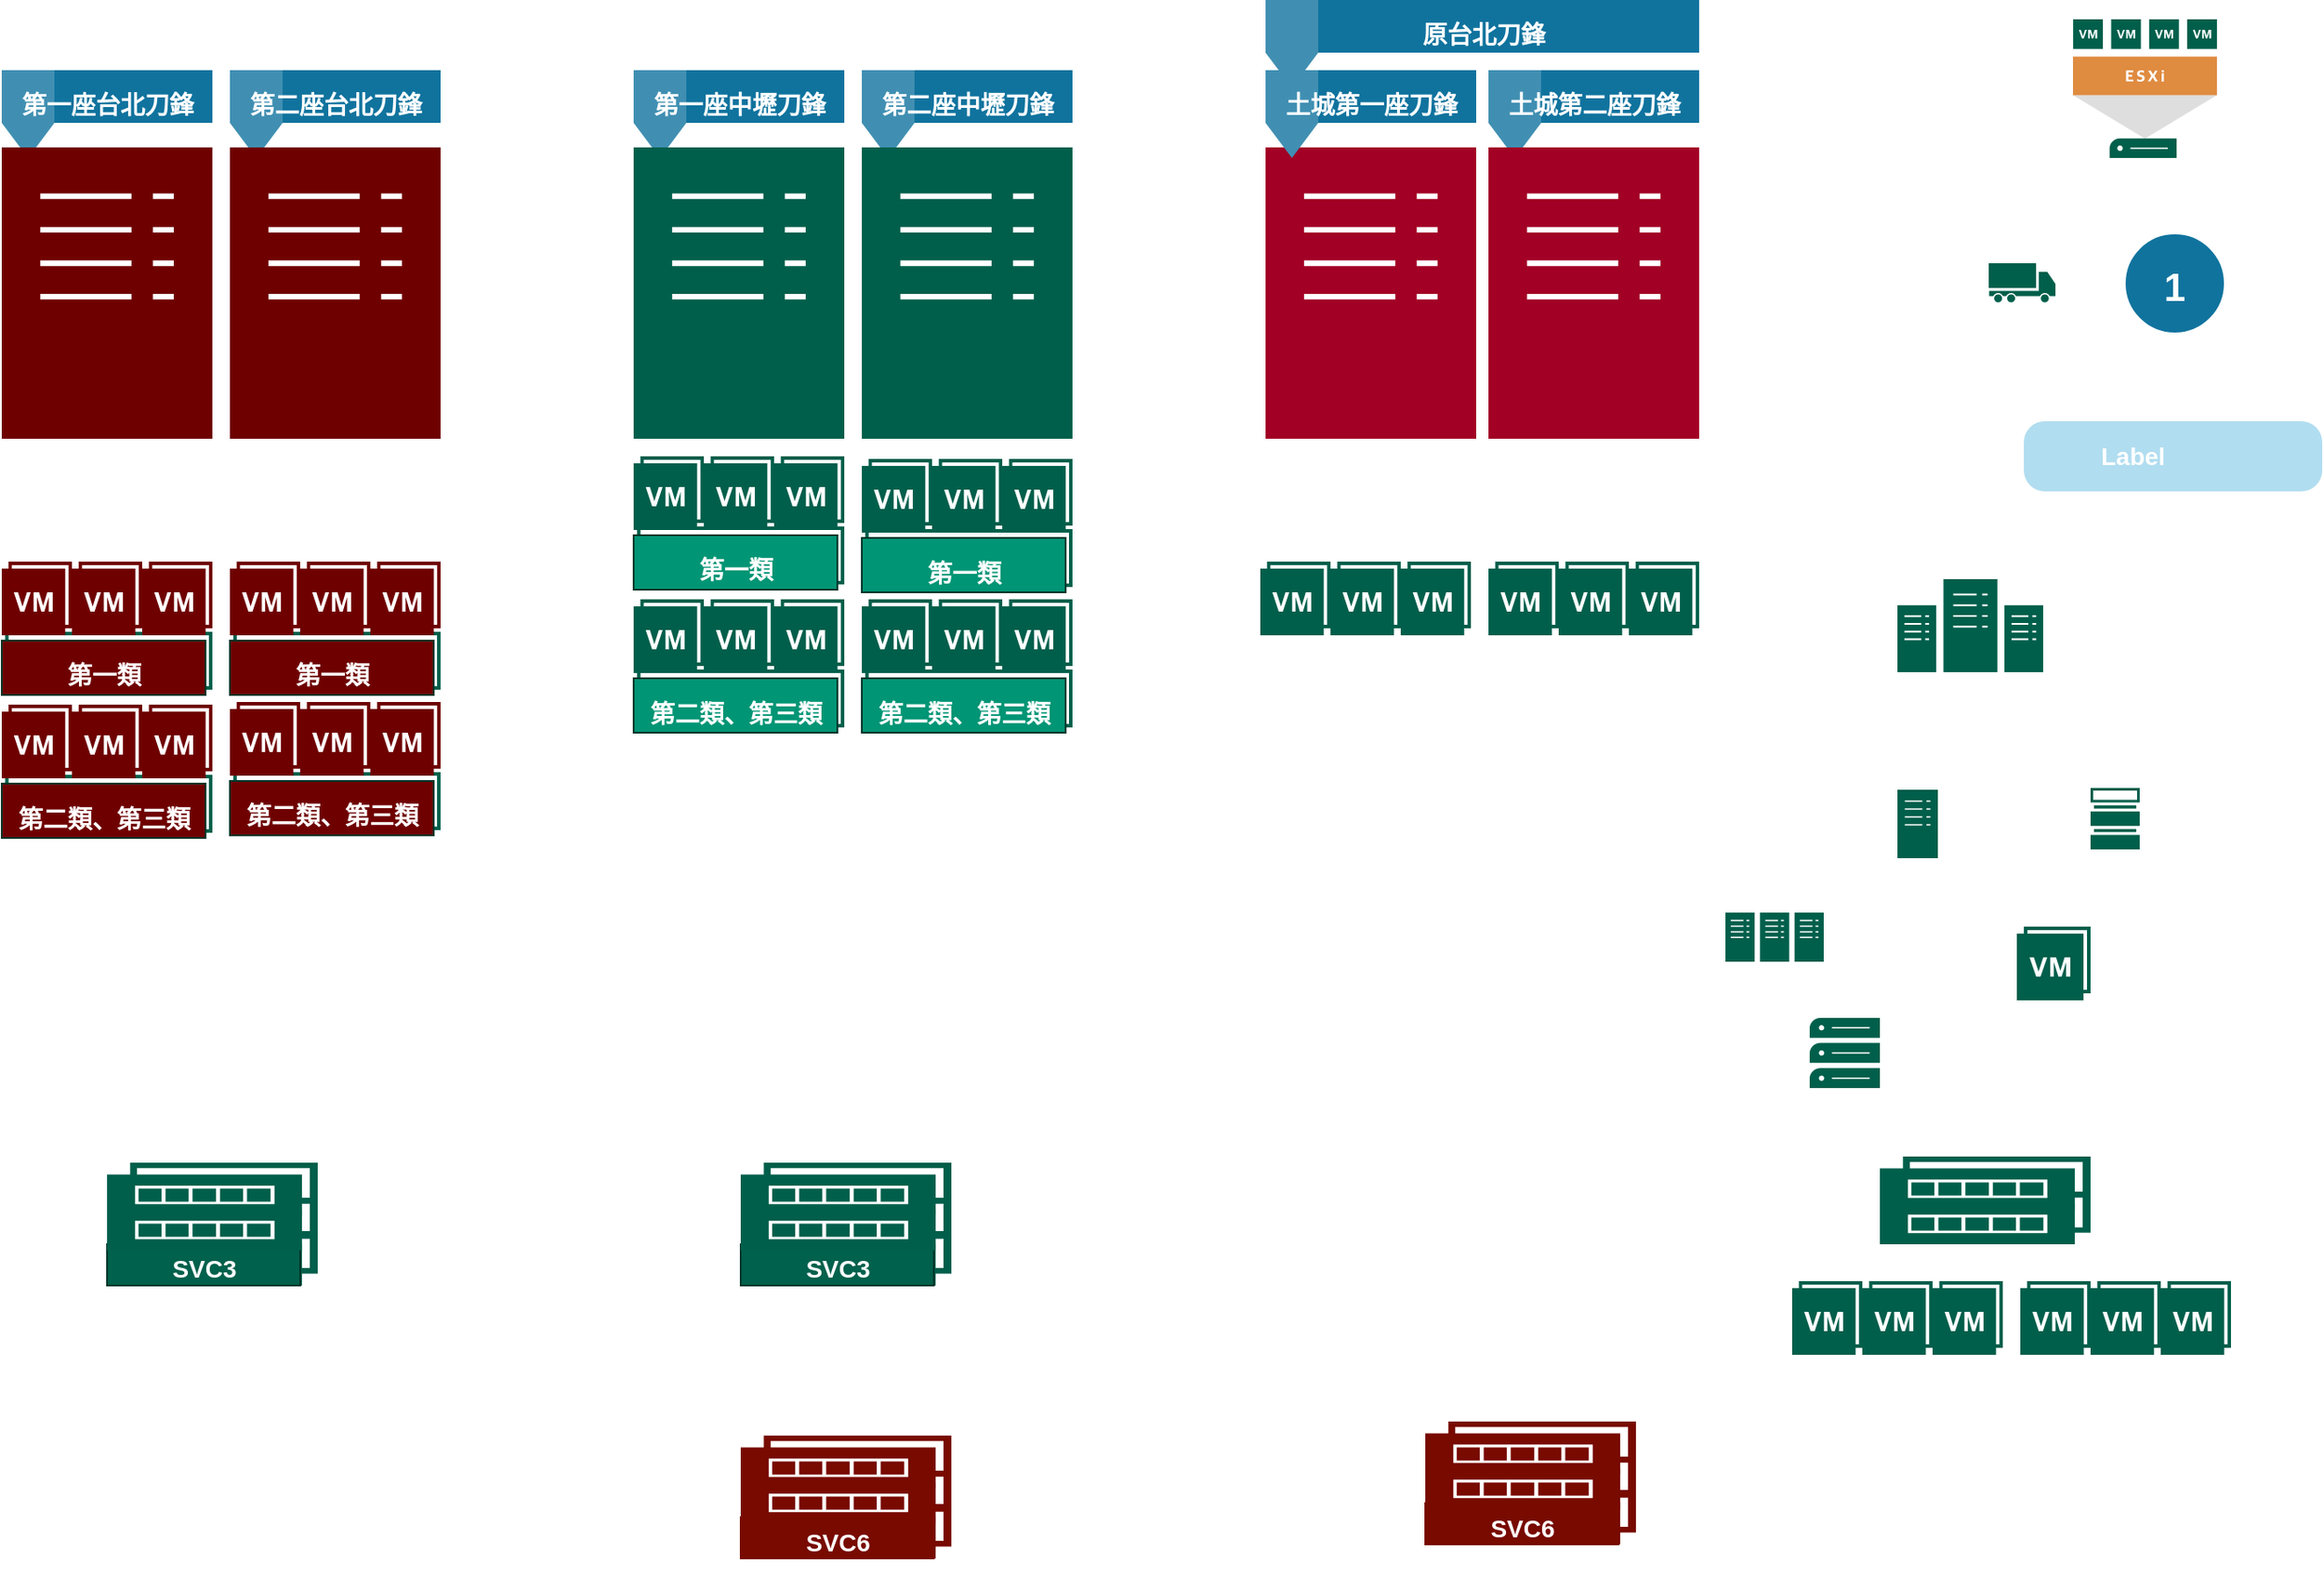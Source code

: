 <mxfile version="20.8.3" type="github">
  <diagram name="Page-1" id="197159a0-c6a4-9194-75a8-e4174976684c">
    <mxGraphModel dx="1434" dy="796" grid="1" gridSize="10" guides="1" tooltips="1" connect="1" arrows="1" fold="1" page="1" pageScale="1.5" pageWidth="1169" pageHeight="826" background="none" math="0" shadow="0">
      <root>
        <mxCell id="0" style=";html=1;" />
        <mxCell id="1" style=";html=1;" parent="0" />
        <mxCell id="K1tRB7-W2vUKsGSA8-Zj-12" value="" style="sketch=0;pointerEvents=1;shadow=0;dashed=0;html=1;strokeColor=none;fillColor=#005F4B;labelPosition=center;verticalLabelPosition=bottom;verticalAlign=top;align=center;outlineConnect=0;shape=mxgraph.veeam2.datacenter;" parent="1" vertex="1">
          <mxGeometry x="1240" y="350" width="83" height="53" as="geometry" />
        </mxCell>
        <mxCell id="K1tRB7-W2vUKsGSA8-Zj-13" value="" style="sketch=0;pointerEvents=1;shadow=0;dashed=0;html=1;strokeColor=none;fillColor=#005F4B;labelPosition=center;verticalLabelPosition=bottom;verticalAlign=top;align=center;outlineConnect=0;shape=mxgraph.veeam2.datastore_66_full;" parent="1" vertex="1">
          <mxGeometry x="1350" y="469" width="28.0" height="35" as="geometry" />
        </mxCell>
        <mxCell id="K1tRB7-W2vUKsGSA8-Zj-15" value="第一座台北刀鋒" style="html=1;shape=mxgraph.infographic.flag;dx=30;dy=20;fillColor=#10739E;strokeColor=none;align=center;verticalAlign=top;fontColor=#ffffff;fontSize=14;fontStyle=1;shadow=0;spacingTop=5;" parent="1" vertex="1">
          <mxGeometry x="160" y="60" width="120" height="50" as="geometry" />
        </mxCell>
        <mxCell id="K1tRB7-W2vUKsGSA8-Zj-16" value="Label" style="shape=rect;rounded=1;whiteSpace=wrap;html=1;shadow=0;strokeColor=none;fillColor=#B1DDF0;arcSize=30;fontSize=14;spacingLeft=42;fontStyle=1;fontColor=#FFFFFF;align=left;" parent="1" vertex="1">
          <mxGeometry x="1312" y="260" width="170" height="40" as="geometry" />
        </mxCell>
        <mxCell id="K1tRB7-W2vUKsGSA8-Zj-17" value="1" style="shape=ellipse;perimeter=ellipsePerimeter;fontSize=22;fontStyle=1;shadow=0;strokeColor=#ffffff;fillColor=#10739E;strokeWidth=4;fontColor=#ffffff;align=center;" parent="1" vertex="1">
          <mxGeometry x="1368" y="151.5" width="60" height="60" as="geometry" />
        </mxCell>
        <mxCell id="K1tRB7-W2vUKsGSA8-Zj-18" value="" style="sketch=0;pointerEvents=1;shadow=0;dashed=0;html=1;strokeColor=none;fillColor=#005F4B;labelPosition=center;verticalLabelPosition=bottom;verticalAlign=top;align=center;outlineConnect=0;shape=mxgraph.veeam2.transport;" parent="1" vertex="1">
          <mxGeometry x="1292" y="170" width="38" height="23" as="geometry" />
        </mxCell>
        <mxCell id="yUQ04PIXcJd15L_iZT2i-1" value="" style="sketch=0;pointerEvents=1;shadow=0;dashed=0;html=1;strokeColor=#6F0000;fillColor=#6F0000;labelPosition=center;verticalLabelPosition=bottom;verticalAlign=top;align=center;outlineConnect=0;shape=mxgraph.veeam2.server;fontColor=#ffffff;" parent="1" vertex="1">
          <mxGeometry x="160" y="104" width="120" height="166" as="geometry" />
        </mxCell>
        <mxCell id="yUQ04PIXcJd15L_iZT2i-2" value="" style="sketch=0;pointerEvents=1;shadow=0;dashed=0;html=1;strokeColor=none;fillColor=#005F4B;labelPosition=center;verticalLabelPosition=bottom;verticalAlign=top;align=center;outlineConnect=0;shape=mxgraph.veeam2.esxi_host;" parent="1" vertex="1">
          <mxGeometry x="1340" y="31" width="82" height="79" as="geometry" />
        </mxCell>
        <mxCell id="yUQ04PIXcJd15L_iZT2i-6" value="第一座中壢刀鋒" style="html=1;shape=mxgraph.infographic.flag;dx=30;dy=20;fillColor=#10739E;strokeColor=none;align=center;verticalAlign=top;fontColor=#ffffff;fontSize=14;fontStyle=1;shadow=0;spacingTop=5;" parent="1" vertex="1">
          <mxGeometry x="520" y="60" width="120" height="50" as="geometry" />
        </mxCell>
        <mxCell id="yUQ04PIXcJd15L_iZT2i-7" value="" style="sketch=0;pointerEvents=1;shadow=0;dashed=0;html=1;strokeColor=none;fillColor=#005F4B;labelPosition=center;verticalLabelPosition=bottom;verticalAlign=top;align=center;outlineConnect=0;shape=mxgraph.veeam2.server;" parent="1" vertex="1">
          <mxGeometry x="520" y="104" width="120" height="166" as="geometry" />
        </mxCell>
        <mxCell id="yUQ04PIXcJd15L_iZT2i-8" value="第二座台北刀鋒" style="html=1;shape=mxgraph.infographic.flag;dx=30;dy=20;fillColor=#10739E;strokeColor=none;align=center;verticalAlign=top;fontColor=#ffffff;fontSize=14;fontStyle=1;shadow=0;spacingTop=5;" parent="1" vertex="1">
          <mxGeometry x="290" y="60" width="120" height="50" as="geometry" />
        </mxCell>
        <mxCell id="yUQ04PIXcJd15L_iZT2i-9" value="" style="sketch=0;pointerEvents=1;shadow=0;dashed=0;html=1;strokeColor=#6D1F00;fillColor=#6F0000;labelPosition=center;verticalLabelPosition=bottom;verticalAlign=top;align=center;outlineConnect=0;shape=mxgraph.veeam2.server;fontColor=#ffffff;" parent="1" vertex="1">
          <mxGeometry x="290" y="104" width="120" height="166" as="geometry" />
        </mxCell>
        <mxCell id="yUQ04PIXcJd15L_iZT2i-10" value="第二座中壢刀鋒" style="html=1;shape=mxgraph.infographic.flag;dx=30;dy=20;fillColor=#10739E;strokeColor=none;align=center;verticalAlign=top;fontColor=#ffffff;fontSize=14;fontStyle=1;shadow=0;spacingTop=5;" parent="1" vertex="1">
          <mxGeometry x="650" y="60" width="120" height="50" as="geometry" />
        </mxCell>
        <mxCell id="yUQ04PIXcJd15L_iZT2i-11" value="" style="sketch=0;pointerEvents=1;shadow=0;dashed=0;html=1;strokeColor=none;fillColor=#005F4B;labelPosition=center;verticalLabelPosition=bottom;verticalAlign=top;align=center;outlineConnect=0;shape=mxgraph.veeam2.server;" parent="1" vertex="1">
          <mxGeometry x="650" y="104" width="120" height="166" as="geometry" />
        </mxCell>
        <mxCell id="yUQ04PIXcJd15L_iZT2i-13" value="" style="sketch=0;pointerEvents=1;shadow=0;dashed=0;html=1;strokeColor=#6F0000;fillColor=#a20025;labelPosition=center;verticalLabelPosition=bottom;verticalAlign=top;align=center;outlineConnect=0;shape=mxgraph.veeam2.server;fontColor=#ffffff;" parent="1" vertex="1">
          <mxGeometry x="880" y="104" width="120" height="166" as="geometry" />
        </mxCell>
        <mxCell id="yUQ04PIXcJd15L_iZT2i-14" value="土城第二座刀鋒" style="html=1;shape=mxgraph.infographic.flag;dx=30;dy=20;fillColor=#10739E;strokeColor=none;align=center;verticalAlign=top;fontColor=#ffffff;fontSize=14;fontStyle=1;shadow=0;spacingTop=5;" parent="1" vertex="1">
          <mxGeometry x="1007" y="60" width="120" height="50" as="geometry" />
        </mxCell>
        <mxCell id="yUQ04PIXcJd15L_iZT2i-15" value="" style="sketch=0;pointerEvents=1;shadow=0;dashed=0;html=1;strokeColor=#6D1F00;fillColor=#A20025;labelPosition=center;verticalLabelPosition=bottom;verticalAlign=top;align=center;outlineConnect=0;shape=mxgraph.veeam2.server;fontColor=#ffffff;" parent="1" vertex="1">
          <mxGeometry x="1007" y="104" width="120" height="166" as="geometry" />
        </mxCell>
        <mxCell id="yUQ04PIXcJd15L_iZT2i-23" value="" style="group" parent="1" vertex="1" connectable="0">
          <mxGeometry x="1180" y="750" width="120" height="42" as="geometry" />
        </mxCell>
        <mxCell id="yUQ04PIXcJd15L_iZT2i-24" value="" style="sketch=0;pointerEvents=1;shadow=0;dashed=0;html=1;strokeColor=none;fillColor=#005F4B;labelPosition=center;verticalLabelPosition=bottom;verticalAlign=top;align=center;outlineConnect=0;shape=mxgraph.veeam2.vm_with_a_snapshot;" parent="yUQ04PIXcJd15L_iZT2i-23" vertex="1">
          <mxGeometry x="80" width="40" height="42" as="geometry" />
        </mxCell>
        <mxCell id="yUQ04PIXcJd15L_iZT2i-25" value="" style="sketch=0;pointerEvents=1;shadow=0;dashed=0;html=1;strokeColor=none;fillColor=#005F4B;labelPosition=center;verticalLabelPosition=bottom;verticalAlign=top;align=center;outlineConnect=0;shape=mxgraph.veeam2.vm_with_a_snapshot;" parent="yUQ04PIXcJd15L_iZT2i-23" vertex="1">
          <mxGeometry x="40" width="40" height="42" as="geometry" />
        </mxCell>
        <mxCell id="yUQ04PIXcJd15L_iZT2i-26" value="" style="sketch=0;pointerEvents=1;shadow=0;dashed=0;html=1;strokeColor=none;fillColor=#005F4B;labelPosition=center;verticalLabelPosition=bottom;verticalAlign=top;align=center;outlineConnect=0;shape=mxgraph.veeam2.vm_with_a_snapshot;" parent="yUQ04PIXcJd15L_iZT2i-23" vertex="1">
          <mxGeometry width="40" height="42" as="geometry" />
        </mxCell>
        <mxCell id="yUQ04PIXcJd15L_iZT2i-27" value="" style="group" parent="1" vertex="1" connectable="0">
          <mxGeometry x="1310" y="750" width="120" height="42" as="geometry" />
        </mxCell>
        <mxCell id="yUQ04PIXcJd15L_iZT2i-28" value="" style="sketch=0;pointerEvents=1;shadow=0;dashed=0;html=1;strokeColor=none;fillColor=#005F4B;labelPosition=center;verticalLabelPosition=bottom;verticalAlign=top;align=center;outlineConnect=0;shape=mxgraph.veeam2.vm_with_a_snapshot;" parent="yUQ04PIXcJd15L_iZT2i-27" vertex="1">
          <mxGeometry x="80" width="40" height="42" as="geometry" />
        </mxCell>
        <mxCell id="yUQ04PIXcJd15L_iZT2i-29" value="" style="sketch=0;pointerEvents=1;shadow=0;dashed=0;html=1;strokeColor=none;fillColor=#005F4B;labelPosition=center;verticalLabelPosition=bottom;verticalAlign=top;align=center;outlineConnect=0;shape=mxgraph.veeam2.vm_with_a_snapshot;" parent="yUQ04PIXcJd15L_iZT2i-27" vertex="1">
          <mxGeometry x="40" width="40" height="42" as="geometry" />
        </mxCell>
        <mxCell id="yUQ04PIXcJd15L_iZT2i-30" value="" style="sketch=0;pointerEvents=1;shadow=0;dashed=0;html=1;strokeColor=none;fillColor=#005F4B;labelPosition=center;verticalLabelPosition=bottom;verticalAlign=top;align=center;outlineConnect=0;shape=mxgraph.veeam2.vm_with_a_snapshot;" parent="yUQ04PIXcJd15L_iZT2i-27" vertex="1">
          <mxGeometry width="40" height="42" as="geometry" />
        </mxCell>
        <mxCell id="yUQ04PIXcJd15L_iZT2i-31" value="" style="group" parent="1" vertex="1" connectable="0">
          <mxGeometry x="877" y="340" width="120" height="42" as="geometry" />
        </mxCell>
        <mxCell id="yUQ04PIXcJd15L_iZT2i-32" value="" style="sketch=0;pointerEvents=1;shadow=0;dashed=0;html=1;strokeColor=none;fillColor=#005F4B;labelPosition=center;verticalLabelPosition=bottom;verticalAlign=top;align=center;outlineConnect=0;shape=mxgraph.veeam2.vm_with_a_snapshot;" parent="yUQ04PIXcJd15L_iZT2i-31" vertex="1">
          <mxGeometry x="80" width="40" height="42" as="geometry" />
        </mxCell>
        <mxCell id="yUQ04PIXcJd15L_iZT2i-33" value="" style="sketch=0;pointerEvents=1;shadow=0;dashed=0;html=1;strokeColor=none;fillColor=#005F4B;labelPosition=center;verticalLabelPosition=bottom;verticalAlign=top;align=center;outlineConnect=0;shape=mxgraph.veeam2.vm_with_a_snapshot;" parent="yUQ04PIXcJd15L_iZT2i-31" vertex="1">
          <mxGeometry x="40" width="40" height="42" as="geometry" />
        </mxCell>
        <mxCell id="yUQ04PIXcJd15L_iZT2i-34" value="" style="sketch=0;pointerEvents=1;shadow=0;dashed=0;html=1;strokeColor=none;fillColor=#005F4B;labelPosition=center;verticalLabelPosition=bottom;verticalAlign=top;align=center;outlineConnect=0;shape=mxgraph.veeam2.vm_with_a_snapshot;" parent="yUQ04PIXcJd15L_iZT2i-31" vertex="1">
          <mxGeometry width="40" height="42" as="geometry" />
        </mxCell>
        <mxCell id="yUQ04PIXcJd15L_iZT2i-35" value="" style="group" parent="1" vertex="1" connectable="0">
          <mxGeometry x="1007" y="340" width="120" height="42" as="geometry" />
        </mxCell>
        <mxCell id="yUQ04PIXcJd15L_iZT2i-36" value="" style="sketch=0;pointerEvents=1;shadow=0;dashed=0;html=1;strokeColor=none;fillColor=#005F4B;labelPosition=center;verticalLabelPosition=bottom;verticalAlign=top;align=center;outlineConnect=0;shape=mxgraph.veeam2.vm_with_a_snapshot;" parent="yUQ04PIXcJd15L_iZT2i-35" vertex="1">
          <mxGeometry x="80" width="40" height="42" as="geometry" />
        </mxCell>
        <mxCell id="yUQ04PIXcJd15L_iZT2i-37" value="" style="sketch=0;pointerEvents=1;shadow=0;dashed=0;html=1;strokeColor=none;fillColor=#005F4B;labelPosition=center;verticalLabelPosition=bottom;verticalAlign=top;align=center;outlineConnect=0;shape=mxgraph.veeam2.vm_with_a_snapshot;" parent="yUQ04PIXcJd15L_iZT2i-35" vertex="1">
          <mxGeometry x="40" width="40" height="42" as="geometry" />
        </mxCell>
        <mxCell id="yUQ04PIXcJd15L_iZT2i-38" value="" style="sketch=0;pointerEvents=1;shadow=0;dashed=0;html=1;strokeColor=none;fillColor=#005F4B;labelPosition=center;verticalLabelPosition=bottom;verticalAlign=top;align=center;outlineConnect=0;shape=mxgraph.veeam2.vm_with_a_snapshot;" parent="yUQ04PIXcJd15L_iZT2i-35" vertex="1">
          <mxGeometry width="40" height="42" as="geometry" />
        </mxCell>
        <mxCell id="yUQ04PIXcJd15L_iZT2i-40" value="" style="sketch=0;pointerEvents=1;shadow=0;dashed=0;html=1;strokeColor=none;fillColor=#005F4B;labelPosition=center;verticalLabelPosition=bottom;verticalAlign=top;align=center;outlineConnect=0;shape=mxgraph.veeam2.server_stack;" parent="1" vertex="1">
          <mxGeometry x="1190" y="600" width="40" height="40" as="geometry" />
        </mxCell>
        <mxCell id="yUQ04PIXcJd15L_iZT2i-41" value="" style="sketch=0;pointerEvents=1;shadow=0;dashed=0;html=1;strokeColor=none;fillColor=#005F4B;labelPosition=center;verticalLabelPosition=bottom;verticalAlign=top;align=center;outlineConnect=0;shape=mxgraph.veeam2.server;" parent="1" vertex="1">
          <mxGeometry x="1240" y="470" width="23" height="39" as="geometry" />
        </mxCell>
        <mxCell id="yUQ04PIXcJd15L_iZT2i-42" value="" style="sketch=0;pointerEvents=1;shadow=0;dashed=0;html=1;strokeColor=none;fillColor=#005F4B;labelPosition=center;verticalLabelPosition=bottom;verticalAlign=top;align=center;outlineConnect=0;shape=mxgraph.veeam2.server_cluster;" parent="1" vertex="1">
          <mxGeometry x="1142" y="540" width="56.0" height="28.0" as="geometry" />
        </mxCell>
        <mxCell id="bWpF_yvZzBDOlQR7NDEe-1" value="土城第一座刀鋒" style="html=1;shape=mxgraph.infographic.flag;dx=30;dy=20;fillColor=#10739E;strokeColor=none;align=center;verticalAlign=top;fontColor=#ffffff;fontSize=14;fontStyle=1;shadow=0;spacingTop=5;" parent="1" vertex="1">
          <mxGeometry x="880" y="60" width="120" height="50" as="geometry" />
        </mxCell>
        <mxCell id="bWpF_yvZzBDOlQR7NDEe-2" value="原台北刀鋒" style="html=1;shape=mxgraph.infographic.flag;dx=30;dy=20;fillColor=#10739E;strokeColor=none;align=center;verticalAlign=top;fontColor=#ffffff;fontSize=14;fontStyle=1;shadow=0;spacingTop=5;" parent="1" vertex="1">
          <mxGeometry x="880" y="20" width="247" height="50" as="geometry" />
        </mxCell>
        <mxCell id="bWpF_yvZzBDOlQR7NDEe-8" value="" style="sketch=0;pointerEvents=1;shadow=0;dashed=0;html=1;strokeColor=none;fillColor=#005F4B;labelPosition=center;verticalLabelPosition=bottom;verticalAlign=top;align=center;outlineConnect=0;shape=mxgraph.veeam2.vm_with_a_snapshot;" parent="1" vertex="1">
          <mxGeometry x="1308" y="548" width="42" height="42" as="geometry" />
        </mxCell>
        <mxCell id="bWpF_yvZzBDOlQR7NDEe-17" value="" style="group" parent="1" vertex="1" connectable="0">
          <mxGeometry x="160" y="340" width="120" height="76" as="geometry" />
        </mxCell>
        <mxCell id="bWpF_yvZzBDOlQR7NDEe-15" value="" style="group" parent="bWpF_yvZzBDOlQR7NDEe-17" vertex="1" connectable="0">
          <mxGeometry y="41" width="119" height="35" as="geometry" />
        </mxCell>
        <mxCell id="bWpF_yvZzBDOlQR7NDEe-14" value="第一類" style="html=1;shape=mxgraph.infographic.barCallout;dx=105.55;dy=0;fillColor=#FFFFFF;strokeColor=#00614C;align=center;verticalAlign=top;fontColor=#ffffff;fontSize=14;fontStyle=1;shadow=0;spacingTop=5;strokeWidth=2;" parent="bWpF_yvZzBDOlQR7NDEe-15" vertex="1">
          <mxGeometry x="2.902" width="116.098" height="31" as="geometry" />
        </mxCell>
        <mxCell id="yUQ04PIXcJd15L_iZT2i-39" value="第一類" style="html=1;shape=mxgraph.infographic.barCallout;dx=105.55;dy=0;fillColor=#6F0000;strokeColor=#00362A;align=center;verticalAlign=top;fontColor=#ffffff;fontSize=14;fontStyle=1;shadow=0;spacingTop=5;" parent="bWpF_yvZzBDOlQR7NDEe-15" vertex="1">
          <mxGeometry y="4" width="116.098" height="31" as="geometry" />
        </mxCell>
        <mxCell id="bWpF_yvZzBDOlQR7NDEe-10" value="" style="group" parent="bWpF_yvZzBDOlQR7NDEe-17" vertex="1" connectable="0">
          <mxGeometry width="120" height="42" as="geometry" />
        </mxCell>
        <mxCell id="bWpF_yvZzBDOlQR7NDEe-11" value="" style="sketch=0;pointerEvents=1;shadow=0;dashed=0;html=1;strokeColor=none;fillColor=#6F0000;labelPosition=center;verticalLabelPosition=bottom;verticalAlign=top;align=center;outlineConnect=0;shape=mxgraph.veeam2.vm_with_a_snapshot;" parent="bWpF_yvZzBDOlQR7NDEe-10" vertex="1">
          <mxGeometry x="80" width="40" height="42" as="geometry" />
        </mxCell>
        <mxCell id="bWpF_yvZzBDOlQR7NDEe-12" value="" style="sketch=0;pointerEvents=1;shadow=0;dashed=0;html=1;strokeColor=none;fillColor=#6F0000;labelPosition=center;verticalLabelPosition=bottom;verticalAlign=top;align=center;outlineConnect=0;shape=mxgraph.veeam2.vm_with_a_snapshot;" parent="bWpF_yvZzBDOlQR7NDEe-10" vertex="1">
          <mxGeometry x="40" width="40" height="42" as="geometry" />
        </mxCell>
        <mxCell id="bWpF_yvZzBDOlQR7NDEe-13" value="" style="sketch=0;pointerEvents=1;shadow=0;dashed=0;html=1;strokeColor=none;fillColor=#6F0000;labelPosition=center;verticalLabelPosition=bottom;verticalAlign=top;align=center;outlineConnect=0;shape=mxgraph.veeam2.vm_with_a_snapshot;" parent="bWpF_yvZzBDOlQR7NDEe-10" vertex="1">
          <mxGeometry width="40" height="42" as="geometry" />
        </mxCell>
        <mxCell id="bWpF_yvZzBDOlQR7NDEe-18" value="" style="group" parent="1" vertex="1" connectable="0">
          <mxGeometry x="160" y="421.5" width="120" height="76" as="geometry" />
        </mxCell>
        <mxCell id="bWpF_yvZzBDOlQR7NDEe-19" value="" style="group" parent="bWpF_yvZzBDOlQR7NDEe-18" vertex="1" connectable="0">
          <mxGeometry y="41" width="119" height="35" as="geometry" />
        </mxCell>
        <mxCell id="bWpF_yvZzBDOlQR7NDEe-20" value="第一類" style="html=1;shape=mxgraph.infographic.barCallout;dx=105.55;dy=0;fillColor=#FFFFFF;strokeColor=#00614C;align=center;verticalAlign=top;fontColor=#ffffff;fontSize=14;fontStyle=1;shadow=0;spacingTop=5;strokeWidth=2;" parent="bWpF_yvZzBDOlQR7NDEe-19" vertex="1">
          <mxGeometry x="2.902" width="116.098" height="31" as="geometry" />
        </mxCell>
        <mxCell id="bWpF_yvZzBDOlQR7NDEe-21" value="第二類、第三類" style="html=1;shape=mxgraph.infographic.barCallout;dx=105.55;dy=0;fillColor=#6F0000;strokeColor=#00362A;align=center;verticalAlign=top;fontColor=#ffffff;fontSize=14;fontStyle=1;shadow=0;spacingTop=5;" parent="bWpF_yvZzBDOlQR7NDEe-19" vertex="1">
          <mxGeometry y="4" width="116.098" height="31" as="geometry" />
        </mxCell>
        <mxCell id="bWpF_yvZzBDOlQR7NDEe-22" value="" style="group" parent="bWpF_yvZzBDOlQR7NDEe-18" vertex="1" connectable="0">
          <mxGeometry width="120" height="42" as="geometry" />
        </mxCell>
        <mxCell id="bWpF_yvZzBDOlQR7NDEe-23" value="" style="sketch=0;pointerEvents=1;shadow=0;dashed=0;html=1;strokeColor=none;fillColor=#6F0000;labelPosition=center;verticalLabelPosition=bottom;verticalAlign=top;align=center;outlineConnect=0;shape=mxgraph.veeam2.vm_with_a_snapshot;" parent="bWpF_yvZzBDOlQR7NDEe-22" vertex="1">
          <mxGeometry x="80" width="40" height="42" as="geometry" />
        </mxCell>
        <mxCell id="bWpF_yvZzBDOlQR7NDEe-24" value="" style="sketch=0;pointerEvents=1;shadow=0;dashed=0;html=1;strokeColor=none;fillColor=#6F0000;labelPosition=center;verticalLabelPosition=bottom;verticalAlign=top;align=center;outlineConnect=0;shape=mxgraph.veeam2.vm_with_a_snapshot;" parent="bWpF_yvZzBDOlQR7NDEe-22" vertex="1">
          <mxGeometry x="40" width="40" height="42" as="geometry" />
        </mxCell>
        <mxCell id="bWpF_yvZzBDOlQR7NDEe-25" value="" style="sketch=0;pointerEvents=1;shadow=0;dashed=0;html=1;strokeColor=none;fillColor=#6F0000;labelPosition=center;verticalLabelPosition=bottom;verticalAlign=top;align=center;outlineConnect=0;shape=mxgraph.veeam2.vm_with_a_snapshot;" parent="bWpF_yvZzBDOlQR7NDEe-22" vertex="1">
          <mxGeometry width="40" height="42" as="geometry" />
        </mxCell>
        <mxCell id="bWpF_yvZzBDOlQR7NDEe-26" value="" style="group" parent="1" vertex="1" connectable="0">
          <mxGeometry x="290" y="340" width="120" height="76" as="geometry" />
        </mxCell>
        <mxCell id="bWpF_yvZzBDOlQR7NDEe-27" value="" style="group" parent="bWpF_yvZzBDOlQR7NDEe-26" vertex="1" connectable="0">
          <mxGeometry y="41" width="119" height="35" as="geometry" />
        </mxCell>
        <mxCell id="bWpF_yvZzBDOlQR7NDEe-28" value="第一類" style="html=1;shape=mxgraph.infographic.barCallout;dx=105.55;dy=0;fillColor=#FFFFFF;strokeColor=#00614C;align=center;verticalAlign=top;fontColor=#ffffff;fontSize=14;fontStyle=1;shadow=0;spacingTop=5;strokeWidth=2;" parent="bWpF_yvZzBDOlQR7NDEe-27" vertex="1">
          <mxGeometry x="2.902" width="116.098" height="31" as="geometry" />
        </mxCell>
        <mxCell id="bWpF_yvZzBDOlQR7NDEe-29" value="第一類" style="html=1;shape=mxgraph.infographic.barCallout;dx=105.55;dy=0;fillColor=#6F0000;strokeColor=#00362A;align=center;verticalAlign=top;fontColor=#ffffff;fontSize=14;fontStyle=1;shadow=0;spacingTop=5;" parent="bWpF_yvZzBDOlQR7NDEe-27" vertex="1">
          <mxGeometry y="4" width="116.098" height="31" as="geometry" />
        </mxCell>
        <mxCell id="bWpF_yvZzBDOlQR7NDEe-30" value="" style="group" parent="bWpF_yvZzBDOlQR7NDEe-26" vertex="1" connectable="0">
          <mxGeometry width="120" height="42" as="geometry" />
        </mxCell>
        <mxCell id="bWpF_yvZzBDOlQR7NDEe-31" value="" style="sketch=0;pointerEvents=1;shadow=0;dashed=0;html=1;strokeColor=none;fillColor=#6F0000;labelPosition=center;verticalLabelPosition=bottom;verticalAlign=top;align=center;outlineConnect=0;shape=mxgraph.veeam2.vm_with_a_snapshot;" parent="bWpF_yvZzBDOlQR7NDEe-30" vertex="1">
          <mxGeometry x="80" width="40" height="42" as="geometry" />
        </mxCell>
        <mxCell id="bWpF_yvZzBDOlQR7NDEe-32" value="" style="sketch=0;pointerEvents=1;shadow=0;dashed=0;html=1;strokeColor=none;fillColor=#6F0000;labelPosition=center;verticalLabelPosition=bottom;verticalAlign=top;align=center;outlineConnect=0;shape=mxgraph.veeam2.vm_with_a_snapshot;" parent="bWpF_yvZzBDOlQR7NDEe-30" vertex="1">
          <mxGeometry x="40" width="40" height="42" as="geometry" />
        </mxCell>
        <mxCell id="bWpF_yvZzBDOlQR7NDEe-33" value="" style="sketch=0;pointerEvents=1;shadow=0;dashed=0;html=1;strokeColor=none;fillColor=#6F0000;labelPosition=center;verticalLabelPosition=bottom;verticalAlign=top;align=center;outlineConnect=0;shape=mxgraph.veeam2.vm_with_a_snapshot;" parent="bWpF_yvZzBDOlQR7NDEe-30" vertex="1">
          <mxGeometry width="40" height="42" as="geometry" />
        </mxCell>
        <mxCell id="bWpF_yvZzBDOlQR7NDEe-42" value="" style="group" parent="1" vertex="1" connectable="0">
          <mxGeometry x="290" y="420" width="120" height="76" as="geometry" />
        </mxCell>
        <mxCell id="bWpF_yvZzBDOlQR7NDEe-43" value="" style="group" parent="bWpF_yvZzBDOlQR7NDEe-42" vertex="1" connectable="0">
          <mxGeometry y="41" width="119" height="35" as="geometry" />
        </mxCell>
        <mxCell id="bWpF_yvZzBDOlQR7NDEe-44" value="第一類" style="html=1;shape=mxgraph.infographic.barCallout;dx=105.55;dy=0;fillColor=#FFFFFF;strokeColor=#00614C;align=center;verticalAlign=top;fontColor=#ffffff;fontSize=14;fontStyle=1;shadow=0;spacingTop=5;strokeWidth=2;" parent="bWpF_yvZzBDOlQR7NDEe-43" vertex="1">
          <mxGeometry x="2.902" width="116.098" height="31" as="geometry" />
        </mxCell>
        <mxCell id="bWpF_yvZzBDOlQR7NDEe-45" value="第二類、第三類" style="html=1;shape=mxgraph.infographic.barCallout;dx=105.55;dy=0;fillColor=#6F0000;strokeColor=#00362A;align=center;verticalAlign=top;fontColor=#ffffff;fontSize=14;fontStyle=1;shadow=0;spacingTop=5;" parent="bWpF_yvZzBDOlQR7NDEe-43" vertex="1">
          <mxGeometry y="4" width="116.098" height="31" as="geometry" />
        </mxCell>
        <mxCell id="bWpF_yvZzBDOlQR7NDEe-46" value="" style="group" parent="bWpF_yvZzBDOlQR7NDEe-42" vertex="1" connectable="0">
          <mxGeometry width="120" height="42" as="geometry" />
        </mxCell>
        <mxCell id="bWpF_yvZzBDOlQR7NDEe-47" value="" style="sketch=0;pointerEvents=1;shadow=0;dashed=0;html=1;strokeColor=none;fillColor=#6F0000;labelPosition=center;verticalLabelPosition=bottom;verticalAlign=top;align=center;outlineConnect=0;shape=mxgraph.veeam2.vm_with_a_snapshot;" parent="bWpF_yvZzBDOlQR7NDEe-46" vertex="1">
          <mxGeometry x="80" width="40" height="42" as="geometry" />
        </mxCell>
        <mxCell id="bWpF_yvZzBDOlQR7NDEe-48" value="" style="sketch=0;pointerEvents=1;shadow=0;dashed=0;html=1;strokeColor=none;fillColor=#6F0000;labelPosition=center;verticalLabelPosition=bottom;verticalAlign=top;align=center;outlineConnect=0;shape=mxgraph.veeam2.vm_with_a_snapshot;" parent="bWpF_yvZzBDOlQR7NDEe-46" vertex="1">
          <mxGeometry x="40" width="40" height="42" as="geometry" />
        </mxCell>
        <mxCell id="bWpF_yvZzBDOlQR7NDEe-49" value="" style="sketch=0;pointerEvents=1;shadow=0;dashed=0;html=1;strokeColor=none;fillColor=#6F0000;labelPosition=center;verticalLabelPosition=bottom;verticalAlign=top;align=center;outlineConnect=0;shape=mxgraph.veeam2.vm_with_a_snapshot;" parent="bWpF_yvZzBDOlQR7NDEe-46" vertex="1">
          <mxGeometry width="40" height="42" as="geometry" />
        </mxCell>
        <mxCell id="bWpF_yvZzBDOlQR7NDEe-58" value="" style="group;fillColor=none;fillStyle=auto;strokeColor=none;" parent="1" vertex="1" connectable="0">
          <mxGeometry x="220" y="682.5" width="120" height="87" as="geometry" />
        </mxCell>
        <mxCell id="bWpF_yvZzBDOlQR7NDEe-90" value="" style="group" parent="bWpF_yvZzBDOlQR7NDEe-58" vertex="1" connectable="0">
          <mxGeometry width="120" height="70" as="geometry" />
        </mxCell>
        <mxCell id="bWpF_yvZzBDOlQR7NDEe-89" value="" style="group" parent="bWpF_yvZzBDOlQR7NDEe-90" vertex="1" connectable="0">
          <mxGeometry y="39" width="120" height="31" as="geometry" />
        </mxCell>
        <mxCell id="bWpF_yvZzBDOlQR7NDEe-87" value="" style="sketch=0;pointerEvents=1;shadow=0;dashed=0;html=1;strokeColor=none;fillColor=#005F4B;labelPosition=center;verticalLabelPosition=bottom;verticalAlign=top;align=center;outlineConnect=0;shape=mxgraph.veeam2.data_volume_with_snapshot;strokeWidth=2;" parent="bWpF_yvZzBDOlQR7NDEe-89" vertex="1">
          <mxGeometry width="120" height="31" as="geometry" />
        </mxCell>
        <mxCell id="bWpF_yvZzBDOlQR7NDEe-80" value="SVC3&lt;br&gt;" style="html=1;shape=mxgraph.infographic.barCallout;dx=105.55;dy=0;fillColor=#00614C;strokeColor=#00362A;align=center;verticalAlign=middle;fontColor=#ffffff;fontSize=14;fontStyle=1;shadow=0;spacingTop=5;" parent="bWpF_yvZzBDOlQR7NDEe-89" vertex="1">
          <mxGeometry y="7.561" width="110" height="23.439" as="geometry" />
        </mxCell>
        <mxCell id="bWpF_yvZzBDOlQR7NDEe-57" value="" style="sketch=0;pointerEvents=1;shadow=0;dashed=0;html=1;strokeColor=none;fillColor=#005F4B;labelPosition=center;verticalLabelPosition=bottom;verticalAlign=top;align=center;outlineConnect=0;shape=mxgraph.veeam2.data_volume_with_snapshot;strokeWidth=2;" parent="bWpF_yvZzBDOlQR7NDEe-90" vertex="1">
          <mxGeometry y="20" width="120" height="30" as="geometry" />
        </mxCell>
        <mxCell id="bWpF_yvZzBDOlQR7NDEe-54" value="&lt;span style=&quot;color: rgba(0, 0, 0, 0); font-family: monospace; font-size: 0px; text-align: start;&quot;&gt;%3CmxGraphModel%3E%3Croot%3E%3CmxCell%20id%3D%220%22%2F%3E%3CmxCell%20id%3D%221%22%20parent%3D%220%22%2F%3E%3CmxCell%20id%3D%222%22%20value%3D%22%22%20style%3D%22group%22%20vertex%3D%221%22%20connectable%3D%220%22%20parent%3D%221%22%3E%3CmxGeometry%20x%3D%22220%22%20y%3D%22560%22%20width%3D%22120%22%20height%3D%2250%22%20as%3D%22geometry%22%2F%3E%3C%2FmxCell%3E%3CmxCell%20id%3D%223%22%20value%3D%22%22%20style%3D%22sketch%3D0%3BpointerEvents%3D1%3Bshadow%3D0%3Bdashed%3D0%3Bhtml%3D1%3BstrokeColor%3Dnone%3BfillColor%3D%23005F4B%3BlabelPosition%3Dcenter%3BverticalLabelPosition%3Dbottom%3BverticalAlign%3Dtop%3Balign%3Dcenter%3BoutlineConnect%3D0%3Bshape%3Dmxgraph.veeam2.data_volume_with_snapshot%3BstrokeWidth%3D2%3B%22%20vertex%3D%221%22%20parent%3D%222%22%3E%3CmxGeometry%20y%3D%2220%22%20width%3D%22120%22%20height%3D%2230%22%20as%3D%22geometry%22%2F%3E%3C%2FmxCell%3E%3CmxCell%20id%3D%224%22%20value%3D%22%22%20style%3D%22sketch%3D0%3BpointerEvents%3D1%3Bshadow%3D0%3Bdashed%3D0%3Bhtml%3D1%3BstrokeColor%3Dnone%3BfillColor%3D%23005F4B%3BlabelPosition%3Dcenter%3BverticalLabelPosition%3Dbottom%3BverticalAlign%3Dtop%3Balign%3Dcenter%3BoutlineConnect%3D0%3Bshape%3Dmxgraph.veeam2.data_volume_with_snapshot%3BstrokeWidth%3D2%3B%22%20vertex%3D%221%22%20parent%3D%222%22%3E%3CmxGeometry%20width%3D%22120%22%20height%3D%2230%22%20as%3D%22geometry%22%2F%3E%3C%2FmxCell%3E%3C%2Froot%3E%3C%2FmxGraphModel%3E&lt;/span&gt;" style="sketch=0;pointerEvents=1;shadow=0;dashed=0;html=1;strokeColor=none;fillColor=#005F4B;labelPosition=center;verticalLabelPosition=bottom;verticalAlign=top;align=center;outlineConnect=0;shape=mxgraph.veeam2.data_volume_with_snapshot;strokeWidth=2;" parent="bWpF_yvZzBDOlQR7NDEe-90" vertex="1">
          <mxGeometry width="120" height="30" as="geometry" />
        </mxCell>
        <mxCell id="bWpF_yvZzBDOlQR7NDEe-65" value="" style="group" parent="1" vertex="1" connectable="0">
          <mxGeometry x="1230" y="679" width="120" height="50" as="geometry" />
        </mxCell>
        <mxCell id="bWpF_yvZzBDOlQR7NDEe-66" value="" style="sketch=0;pointerEvents=1;shadow=0;dashed=0;html=1;strokeColor=none;fillColor=#005F4B;labelPosition=center;verticalLabelPosition=bottom;verticalAlign=top;align=center;outlineConnect=0;shape=mxgraph.veeam2.data_volume_with_snapshot;strokeWidth=2;" parent="bWpF_yvZzBDOlQR7NDEe-65" vertex="1">
          <mxGeometry y="20" width="120" height="30" as="geometry" />
        </mxCell>
        <mxCell id="bWpF_yvZzBDOlQR7NDEe-67" value="" style="sketch=0;pointerEvents=1;shadow=0;dashed=0;html=1;strokeColor=none;fillColor=#005F4B;labelPosition=center;verticalLabelPosition=bottom;verticalAlign=top;align=center;outlineConnect=0;shape=mxgraph.veeam2.data_volume_with_snapshot;strokeWidth=2;" parent="bWpF_yvZzBDOlQR7NDEe-65" vertex="1">
          <mxGeometry width="120" height="30" as="geometry" />
        </mxCell>
        <mxCell id="bWpF_yvZzBDOlQR7NDEe-91" value="" style="group;fillColor=none;fillStyle=auto;strokeColor=none;" parent="1" vertex="1" connectable="0">
          <mxGeometry x="581" y="682.5" width="120" height="87" as="geometry" />
        </mxCell>
        <mxCell id="bWpF_yvZzBDOlQR7NDEe-92" value="" style="group" parent="bWpF_yvZzBDOlQR7NDEe-91" vertex="1" connectable="0">
          <mxGeometry width="120" height="70" as="geometry" />
        </mxCell>
        <mxCell id="bWpF_yvZzBDOlQR7NDEe-93" value="" style="group" parent="bWpF_yvZzBDOlQR7NDEe-92" vertex="1" connectable="0">
          <mxGeometry y="39" width="120" height="31" as="geometry" />
        </mxCell>
        <mxCell id="bWpF_yvZzBDOlQR7NDEe-94" value="" style="sketch=0;pointerEvents=1;shadow=0;dashed=0;html=1;strokeColor=none;fillColor=#005F4B;labelPosition=center;verticalLabelPosition=bottom;verticalAlign=top;align=center;outlineConnect=0;shape=mxgraph.veeam2.data_volume_with_snapshot;strokeWidth=2;" parent="bWpF_yvZzBDOlQR7NDEe-93" vertex="1">
          <mxGeometry width="120" height="31" as="geometry" />
        </mxCell>
        <mxCell id="bWpF_yvZzBDOlQR7NDEe-95" value="SVC3&lt;br&gt;" style="html=1;shape=mxgraph.infographic.barCallout;dx=105.55;dy=0;fillColor=#00614C;strokeColor=#00362A;align=center;verticalAlign=middle;fontColor=#ffffff;fontSize=14;fontStyle=1;shadow=0;spacingTop=5;" parent="bWpF_yvZzBDOlQR7NDEe-93" vertex="1">
          <mxGeometry y="7.561" width="110" height="23.439" as="geometry" />
        </mxCell>
        <mxCell id="bWpF_yvZzBDOlQR7NDEe-96" value="" style="sketch=0;pointerEvents=1;shadow=0;dashed=0;html=1;strokeColor=none;fillColor=#005F4B;labelPosition=center;verticalLabelPosition=bottom;verticalAlign=top;align=center;outlineConnect=0;shape=mxgraph.veeam2.data_volume_with_snapshot;strokeWidth=2;" parent="bWpF_yvZzBDOlQR7NDEe-92" vertex="1">
          <mxGeometry y="20" width="120" height="30" as="geometry" />
        </mxCell>
        <mxCell id="bWpF_yvZzBDOlQR7NDEe-97" value="&lt;span style=&quot;color: rgba(0, 0, 0, 0); font-family: monospace; font-size: 0px; text-align: start;&quot;&gt;%3CmxGraphModel%3E%3Croot%3E%3CmxCell%20id%3D%220%22%2F%3E%3CmxCell%20id%3D%221%22%20parent%3D%220%22%2F%3E%3CmxCell%20id%3D%222%22%20value%3D%22%22%20style%3D%22group%22%20vertex%3D%221%22%20connectable%3D%220%22%20parent%3D%221%22%3E%3CmxGeometry%20x%3D%22220%22%20y%3D%22560%22%20width%3D%22120%22%20height%3D%2250%22%20as%3D%22geometry%22%2F%3E%3C%2FmxCell%3E%3CmxCell%20id%3D%223%22%20value%3D%22%22%20style%3D%22sketch%3D0%3BpointerEvents%3D1%3Bshadow%3D0%3Bdashed%3D0%3Bhtml%3D1%3BstrokeColor%3Dnone%3BfillColor%3D%23005F4B%3BlabelPosition%3Dcenter%3BverticalLabelPosition%3Dbottom%3BverticalAlign%3Dtop%3Balign%3Dcenter%3BoutlineConnect%3D0%3Bshape%3Dmxgraph.veeam2.data_volume_with_snapshot%3BstrokeWidth%3D2%3B%22%20vertex%3D%221%22%20parent%3D%222%22%3E%3CmxGeometry%20y%3D%2220%22%20width%3D%22120%22%20height%3D%2230%22%20as%3D%22geometry%22%2F%3E%3C%2FmxCell%3E%3CmxCell%20id%3D%224%22%20value%3D%22%22%20style%3D%22sketch%3D0%3BpointerEvents%3D1%3Bshadow%3D0%3Bdashed%3D0%3Bhtml%3D1%3BstrokeColor%3Dnone%3BfillColor%3D%23005F4B%3BlabelPosition%3Dcenter%3BverticalLabelPosition%3Dbottom%3BverticalAlign%3Dtop%3Balign%3Dcenter%3BoutlineConnect%3D0%3Bshape%3Dmxgraph.veeam2.data_volume_with_snapshot%3BstrokeWidth%3D2%3B%22%20vertex%3D%221%22%20parent%3D%222%22%3E%3CmxGeometry%20width%3D%22120%22%20height%3D%2230%22%20as%3D%22geometry%22%2F%3E%3C%2FmxCell%3E%3C%2Froot%3E%3C%2FmxGraphModel%3E&lt;/span&gt;" style="sketch=0;pointerEvents=1;shadow=0;dashed=0;html=1;strokeColor=none;fillColor=#005F4B;labelPosition=center;verticalLabelPosition=bottom;verticalAlign=top;align=center;outlineConnect=0;shape=mxgraph.veeam2.data_volume_with_snapshot;strokeWidth=2;" parent="bWpF_yvZzBDOlQR7NDEe-92" vertex="1">
          <mxGeometry width="120" height="30" as="geometry" />
        </mxCell>
        <mxCell id="bWpF_yvZzBDOlQR7NDEe-98" value="v" style="group;fillColor=none;fillStyle=auto;strokeColor=none;" parent="1" vertex="1" connectable="0">
          <mxGeometry x="580" y="838" width="120" height="87" as="geometry" />
        </mxCell>
        <mxCell id="bWpF_yvZzBDOlQR7NDEe-99" value="" style="group" parent="bWpF_yvZzBDOlQR7NDEe-98" vertex="1" connectable="0">
          <mxGeometry x="1" width="120" height="70" as="geometry" />
        </mxCell>
        <mxCell id="bWpF_yvZzBDOlQR7NDEe-100" value="" style="group" parent="bWpF_yvZzBDOlQR7NDEe-99" vertex="1" connectable="0">
          <mxGeometry y="39" width="120" height="31" as="geometry" />
        </mxCell>
        <mxCell id="bWpF_yvZzBDOlQR7NDEe-101" value="" style="sketch=0;pointerEvents=1;shadow=0;dashed=0;html=1;strokeColor=none;fillColor=#780A00;labelPosition=center;verticalLabelPosition=bottom;verticalAlign=top;align=center;outlineConnect=0;shape=mxgraph.veeam2.data_volume_with_snapshot;strokeWidth=2;" parent="bWpF_yvZzBDOlQR7NDEe-100" vertex="1">
          <mxGeometry width="120" height="31" as="geometry" />
        </mxCell>
        <mxCell id="bWpF_yvZzBDOlQR7NDEe-102" value="SVC6" style="html=1;shape=mxgraph.infographic.barCallout;dx=105.55;dy=0;fillColor=#780A00;strokeColor=#780A00;align=center;verticalAlign=middle;fontColor=#ffffff;fontSize=14;fontStyle=1;shadow=0;spacingTop=5;" parent="bWpF_yvZzBDOlQR7NDEe-100" vertex="1">
          <mxGeometry y="7.561" width="110" height="23.439" as="geometry" />
        </mxCell>
        <mxCell id="bWpF_yvZzBDOlQR7NDEe-103" value="" style="sketch=0;pointerEvents=1;shadow=0;dashed=0;html=1;strokeColor=none;fillColor=#780A00;labelPosition=center;verticalLabelPosition=bottom;verticalAlign=top;align=center;outlineConnect=0;shape=mxgraph.veeam2.data_volume_with_snapshot;strokeWidth=2;" parent="bWpF_yvZzBDOlQR7NDEe-99" vertex="1">
          <mxGeometry y="20" width="120" height="30" as="geometry" />
        </mxCell>
        <mxCell id="bWpF_yvZzBDOlQR7NDEe-104" value="&lt;span style=&quot;color: rgba(0, 0, 0, 0); font-family: monospace; font-size: 0px; text-align: start;&quot;&gt;%3CmxGraphModel%3E%3Croot%3E%3CmxCell%20id%3D%220%22%2F%3E%3CmxCell%20id%3D%221%22%20parent%3D%220%22%2F%3E%3CmxCell%20id%3D%222%22%20value%3D%22%22%20style%3D%22group%22%20vertex%3D%221%22%20connectable%3D%220%22%20parent%3D%221%22%3E%3CmxGeometry%20x%3D%22220%22%20y%3D%22560%22%20width%3D%22120%22%20height%3D%2250%22%20as%3D%22geometry%22%2F%3E%3C%2FmxCell%3E%3CmxCell%20id%3D%223%22%20value%3D%22%22%20style%3D%22sketch%3D0%3BpointerEvents%3D1%3Bshadow%3D0%3Bdashed%3D0%3Bhtml%3D1%3BstrokeColor%3Dnone%3BfillColor%3D%23005F4B%3BlabelPosition%3Dcenter%3BverticalLabelPosition%3Dbottom%3BverticalAlign%3Dtop%3Balign%3Dcenter%3BoutlineConnect%3D0%3Bshape%3Dmxgraph.veeam2.data_volume_with_snapshot%3BstrokeWidth%3D2%3B%22%20vertex%3D%221%22%20parent%3D%222%22%3E%3CmxGeometry%20y%3D%2220%22%20width%3D%22120%22%20height%3D%2230%22%20as%3D%22geometry%22%2F%3E%3C%2FmxCell%3E%3CmxCell%20id%3D%224%22%20value%3D%22%22%20style%3D%22sketch%3D0%3BpointerEvents%3D1%3Bshadow%3D0%3Bdashed%3D0%3Bhtml%3D1%3BstrokeColor%3Dnone%3BfillColor%3D%23005F4B%3BlabelPosition%3Dcenter%3BverticalLabelPosition%3Dbottom%3BverticalAlign%3Dtop%3Balign%3Dcenter%3BoutlineConnect%3D0%3Bshape%3Dmxgraph.veeam2.data_volume_with_snapshot%3BstrokeWidth%3D2%3B%22%20vertex%3D%221%22%20parent%3D%222%22%3E%3CmxGeometry%20width%3D%22120%22%20height%3D%2230%22%20as%3D%22geometry%22%2F%3E%3C%2FmxCell%3E%3C%2Froot%3E%3C%2FmxGraphModel%3E&lt;/span&gt;" style="sketch=0;pointerEvents=1;shadow=0;dashed=0;html=1;strokeColor=none;fillColor=#780A00;labelPosition=center;verticalLabelPosition=bottom;verticalAlign=top;align=center;outlineConnect=0;shape=mxgraph.veeam2.data_volume_with_snapshot;strokeWidth=2;" parent="bWpF_yvZzBDOlQR7NDEe-99" vertex="1">
          <mxGeometry width="120" height="30" as="geometry" />
        </mxCell>
        <mxCell id="cVu7PcEsQeXlVnB6uL41-1" value="" style="group" vertex="1" connectable="0" parent="1">
          <mxGeometry x="520" y="280" width="120" height="76" as="geometry" />
        </mxCell>
        <mxCell id="cVu7PcEsQeXlVnB6uL41-2" value="" style="group" vertex="1" connectable="0" parent="cVu7PcEsQeXlVnB6uL41-1">
          <mxGeometry y="41" width="119" height="35" as="geometry" />
        </mxCell>
        <mxCell id="cVu7PcEsQeXlVnB6uL41-3" value="第一類" style="html=1;shape=mxgraph.infographic.barCallout;dx=105.55;dy=0;fillColor=#FFFFFF;strokeColor=#00614C;align=center;verticalAlign=top;fontColor=#ffffff;fontSize=14;fontStyle=1;shadow=0;spacingTop=5;strokeWidth=2;" vertex="1" parent="cVu7PcEsQeXlVnB6uL41-2">
          <mxGeometry x="2.902" width="116.098" height="31" as="geometry" />
        </mxCell>
        <mxCell id="cVu7PcEsQeXlVnB6uL41-4" value="第一類" style="html=1;shape=mxgraph.infographic.barCallout;dx=105.55;dy=0;fillColor=#009575;strokeColor=#00362A;align=center;verticalAlign=top;fontColor=#ffffff;fontSize=14;fontStyle=1;shadow=0;spacingTop=5;" vertex="1" parent="cVu7PcEsQeXlVnB6uL41-2">
          <mxGeometry y="4" width="116.098" height="31" as="geometry" />
        </mxCell>
        <mxCell id="cVu7PcEsQeXlVnB6uL41-5" value="" style="group" vertex="1" connectable="0" parent="cVu7PcEsQeXlVnB6uL41-1">
          <mxGeometry width="120" height="42" as="geometry" />
        </mxCell>
        <mxCell id="cVu7PcEsQeXlVnB6uL41-6" value="" style="sketch=0;pointerEvents=1;shadow=0;dashed=0;html=1;strokeColor=none;fillColor=#005F4B;labelPosition=center;verticalLabelPosition=bottom;verticalAlign=top;align=center;outlineConnect=0;shape=mxgraph.veeam2.vm_with_a_snapshot;" vertex="1" parent="cVu7PcEsQeXlVnB6uL41-5">
          <mxGeometry x="80" width="40" height="42" as="geometry" />
        </mxCell>
        <mxCell id="cVu7PcEsQeXlVnB6uL41-7" value="" style="sketch=0;pointerEvents=1;shadow=0;dashed=0;html=1;strokeColor=none;fillColor=#005F4B;labelPosition=center;verticalLabelPosition=bottom;verticalAlign=top;align=center;outlineConnect=0;shape=mxgraph.veeam2.vm_with_a_snapshot;" vertex="1" parent="cVu7PcEsQeXlVnB6uL41-5">
          <mxGeometry x="40" width="40" height="42" as="geometry" />
        </mxCell>
        <mxCell id="cVu7PcEsQeXlVnB6uL41-8" value="" style="sketch=0;pointerEvents=1;shadow=0;dashed=0;html=1;strokeColor=none;fillColor=#005F4B;labelPosition=center;verticalLabelPosition=bottom;verticalAlign=top;align=center;outlineConnect=0;shape=mxgraph.veeam2.vm_with_a_snapshot;" vertex="1" parent="cVu7PcEsQeXlVnB6uL41-5">
          <mxGeometry width="40" height="42" as="geometry" />
        </mxCell>
        <mxCell id="cVu7PcEsQeXlVnB6uL41-9" value="" style="group" vertex="1" connectable="0" parent="1">
          <mxGeometry x="520" y="361.5" width="120" height="76" as="geometry" />
        </mxCell>
        <mxCell id="cVu7PcEsQeXlVnB6uL41-10" value="" style="group" vertex="1" connectable="0" parent="cVu7PcEsQeXlVnB6uL41-9">
          <mxGeometry y="41" width="119" height="35" as="geometry" />
        </mxCell>
        <mxCell id="cVu7PcEsQeXlVnB6uL41-11" value="第一類" style="html=1;shape=mxgraph.infographic.barCallout;dx=105.55;dy=0;fillColor=#FFFFFF;strokeColor=#00614C;align=center;verticalAlign=top;fontColor=#ffffff;fontSize=14;fontStyle=1;shadow=0;spacingTop=5;strokeWidth=2;" vertex="1" parent="cVu7PcEsQeXlVnB6uL41-10">
          <mxGeometry x="2.902" width="116.098" height="31" as="geometry" />
        </mxCell>
        <mxCell id="cVu7PcEsQeXlVnB6uL41-12" value="第二類、第三類" style="html=1;shape=mxgraph.infographic.barCallout;dx=105.55;dy=0;fillColor=#009575;strokeColor=#00362A;align=center;verticalAlign=top;fontColor=#ffffff;fontSize=14;fontStyle=1;shadow=0;spacingTop=5;" vertex="1" parent="cVu7PcEsQeXlVnB6uL41-10">
          <mxGeometry y="4" width="116.098" height="31" as="geometry" />
        </mxCell>
        <mxCell id="cVu7PcEsQeXlVnB6uL41-13" value="" style="group" vertex="1" connectable="0" parent="cVu7PcEsQeXlVnB6uL41-9">
          <mxGeometry width="120" height="42" as="geometry" />
        </mxCell>
        <mxCell id="cVu7PcEsQeXlVnB6uL41-14" value="" style="sketch=0;pointerEvents=1;shadow=0;dashed=0;html=1;strokeColor=none;fillColor=#005F4B;labelPosition=center;verticalLabelPosition=bottom;verticalAlign=top;align=center;outlineConnect=0;shape=mxgraph.veeam2.vm_with_a_snapshot;" vertex="1" parent="cVu7PcEsQeXlVnB6uL41-13">
          <mxGeometry x="80" width="40" height="42" as="geometry" />
        </mxCell>
        <mxCell id="cVu7PcEsQeXlVnB6uL41-15" value="" style="sketch=0;pointerEvents=1;shadow=0;dashed=0;html=1;strokeColor=none;fillColor=#005F4B;labelPosition=center;verticalLabelPosition=bottom;verticalAlign=top;align=center;outlineConnect=0;shape=mxgraph.veeam2.vm_with_a_snapshot;" vertex="1" parent="cVu7PcEsQeXlVnB6uL41-13">
          <mxGeometry x="40" width="40" height="42" as="geometry" />
        </mxCell>
        <mxCell id="cVu7PcEsQeXlVnB6uL41-16" value="" style="sketch=0;pointerEvents=1;shadow=0;dashed=0;html=1;strokeColor=none;fillColor=#005F4B;labelPosition=center;verticalLabelPosition=bottom;verticalAlign=top;align=center;outlineConnect=0;shape=mxgraph.veeam2.vm_with_a_snapshot;" vertex="1" parent="cVu7PcEsQeXlVnB6uL41-13">
          <mxGeometry width="40" height="42" as="geometry" />
        </mxCell>
        <mxCell id="cVu7PcEsQeXlVnB6uL41-17" value="" style="group" vertex="1" connectable="0" parent="1">
          <mxGeometry x="650" y="281.5" width="120" height="76" as="geometry" />
        </mxCell>
        <mxCell id="cVu7PcEsQeXlVnB6uL41-18" value="" style="group" vertex="1" connectable="0" parent="cVu7PcEsQeXlVnB6uL41-17">
          <mxGeometry y="41" width="119" height="35" as="geometry" />
        </mxCell>
        <mxCell id="cVu7PcEsQeXlVnB6uL41-19" value="第一類" style="html=1;shape=mxgraph.infographic.barCallout;dx=105.55;dy=0;fillColor=#FFFFFF;strokeColor=#00614C;align=center;verticalAlign=top;fontColor=#ffffff;fontSize=14;fontStyle=1;shadow=0;spacingTop=5;strokeWidth=2;" vertex="1" parent="cVu7PcEsQeXlVnB6uL41-18">
          <mxGeometry x="2.902" width="116.098" height="31" as="geometry" />
        </mxCell>
        <mxCell id="cVu7PcEsQeXlVnB6uL41-20" value="第一類" style="html=1;shape=mxgraph.infographic.barCallout;dx=105.55;dy=0;fillColor=#009575;strokeColor=#00362A;align=center;verticalAlign=top;fontColor=#ffffff;fontSize=14;fontStyle=1;shadow=0;spacingTop=5;" vertex="1" parent="cVu7PcEsQeXlVnB6uL41-18">
          <mxGeometry y="4" width="116.098" height="31" as="geometry" />
        </mxCell>
        <mxCell id="cVu7PcEsQeXlVnB6uL41-21" value="" style="group" vertex="1" connectable="0" parent="cVu7PcEsQeXlVnB6uL41-17">
          <mxGeometry width="120" height="42" as="geometry" />
        </mxCell>
        <mxCell id="cVu7PcEsQeXlVnB6uL41-22" value="" style="sketch=0;pointerEvents=1;shadow=0;dashed=0;html=1;strokeColor=none;fillColor=#005F4B;labelPosition=center;verticalLabelPosition=bottom;verticalAlign=top;align=center;outlineConnect=0;shape=mxgraph.veeam2.vm_with_a_snapshot;" vertex="1" parent="cVu7PcEsQeXlVnB6uL41-21">
          <mxGeometry x="80" width="40" height="42" as="geometry" />
        </mxCell>
        <mxCell id="cVu7PcEsQeXlVnB6uL41-23" value="" style="sketch=0;pointerEvents=1;shadow=0;dashed=0;html=1;strokeColor=none;fillColor=#005F4B;labelPosition=center;verticalLabelPosition=bottom;verticalAlign=top;align=center;outlineConnect=0;shape=mxgraph.veeam2.vm_with_a_snapshot;" vertex="1" parent="cVu7PcEsQeXlVnB6uL41-21">
          <mxGeometry x="40" width="40" height="42" as="geometry" />
        </mxCell>
        <mxCell id="cVu7PcEsQeXlVnB6uL41-24" value="" style="sketch=0;pointerEvents=1;shadow=0;dashed=0;html=1;strokeColor=none;fillColor=#005F4B;labelPosition=center;verticalLabelPosition=bottom;verticalAlign=top;align=center;outlineConnect=0;shape=mxgraph.veeam2.vm_with_a_snapshot;" vertex="1" parent="cVu7PcEsQeXlVnB6uL41-21">
          <mxGeometry width="40" height="42" as="geometry" />
        </mxCell>
        <mxCell id="cVu7PcEsQeXlVnB6uL41-25" value="" style="group" vertex="1" connectable="0" parent="1">
          <mxGeometry x="650" y="361.5" width="120" height="76" as="geometry" />
        </mxCell>
        <mxCell id="cVu7PcEsQeXlVnB6uL41-26" value="" style="group" vertex="1" connectable="0" parent="cVu7PcEsQeXlVnB6uL41-25">
          <mxGeometry y="41" width="119" height="35" as="geometry" />
        </mxCell>
        <mxCell id="cVu7PcEsQeXlVnB6uL41-27" value="第一類" style="html=1;shape=mxgraph.infographic.barCallout;dx=105.55;dy=0;fillColor=#FFFFFF;strokeColor=#00614C;align=center;verticalAlign=top;fontColor=#ffffff;fontSize=14;fontStyle=1;shadow=0;spacingTop=5;strokeWidth=2;" vertex="1" parent="cVu7PcEsQeXlVnB6uL41-26">
          <mxGeometry x="2.902" width="116.098" height="31" as="geometry" />
        </mxCell>
        <mxCell id="cVu7PcEsQeXlVnB6uL41-28" value="第二類、第三類" style="html=1;shape=mxgraph.infographic.barCallout;dx=105.55;dy=0;fillColor=#009575;strokeColor=#00362A;align=center;verticalAlign=top;fontColor=#ffffff;fontSize=14;fontStyle=1;shadow=0;spacingTop=5;" vertex="1" parent="cVu7PcEsQeXlVnB6uL41-26">
          <mxGeometry y="4" width="116.098" height="31" as="geometry" />
        </mxCell>
        <mxCell id="cVu7PcEsQeXlVnB6uL41-29" value="" style="group" vertex="1" connectable="0" parent="cVu7PcEsQeXlVnB6uL41-25">
          <mxGeometry width="120" height="42" as="geometry" />
        </mxCell>
        <mxCell id="cVu7PcEsQeXlVnB6uL41-30" value="" style="sketch=0;pointerEvents=1;shadow=0;dashed=0;html=1;strokeColor=none;fillColor=#005F4B;labelPosition=center;verticalLabelPosition=bottom;verticalAlign=top;align=center;outlineConnect=0;shape=mxgraph.veeam2.vm_with_a_snapshot;" vertex="1" parent="cVu7PcEsQeXlVnB6uL41-29">
          <mxGeometry x="80" width="40" height="42" as="geometry" />
        </mxCell>
        <mxCell id="cVu7PcEsQeXlVnB6uL41-31" value="" style="sketch=0;pointerEvents=1;shadow=0;dashed=0;html=1;strokeColor=none;fillColor=#005F4B;labelPosition=center;verticalLabelPosition=bottom;verticalAlign=top;align=center;outlineConnect=0;shape=mxgraph.veeam2.vm_with_a_snapshot;" vertex="1" parent="cVu7PcEsQeXlVnB6uL41-29">
          <mxGeometry x="40" width="40" height="42" as="geometry" />
        </mxCell>
        <mxCell id="cVu7PcEsQeXlVnB6uL41-32" value="" style="sketch=0;pointerEvents=1;shadow=0;dashed=0;html=1;strokeColor=none;fillColor=#005F4B;labelPosition=center;verticalLabelPosition=bottom;verticalAlign=top;align=center;outlineConnect=0;shape=mxgraph.veeam2.vm_with_a_snapshot;" vertex="1" parent="cVu7PcEsQeXlVnB6uL41-29">
          <mxGeometry width="40" height="42" as="geometry" />
        </mxCell>
        <mxCell id="cVu7PcEsQeXlVnB6uL41-40" value="v" style="group;fillColor=none;fillStyle=auto;strokeColor=none;" vertex="1" connectable="0" parent="1">
          <mxGeometry x="970" y="830" width="120" height="87" as="geometry" />
        </mxCell>
        <mxCell id="cVu7PcEsQeXlVnB6uL41-41" value="" style="group" vertex="1" connectable="0" parent="cVu7PcEsQeXlVnB6uL41-40">
          <mxGeometry x="1" width="120" height="70" as="geometry" />
        </mxCell>
        <mxCell id="cVu7PcEsQeXlVnB6uL41-42" value="" style="group" vertex="1" connectable="0" parent="cVu7PcEsQeXlVnB6uL41-41">
          <mxGeometry y="39" width="120" height="31" as="geometry" />
        </mxCell>
        <mxCell id="cVu7PcEsQeXlVnB6uL41-43" value="" style="sketch=0;pointerEvents=1;shadow=0;dashed=0;html=1;strokeColor=none;fillColor=#780A00;labelPosition=center;verticalLabelPosition=bottom;verticalAlign=top;align=center;outlineConnect=0;shape=mxgraph.veeam2.data_volume_with_snapshot;strokeWidth=2;" vertex="1" parent="cVu7PcEsQeXlVnB6uL41-42">
          <mxGeometry width="120" height="31" as="geometry" />
        </mxCell>
        <mxCell id="cVu7PcEsQeXlVnB6uL41-44" value="SVC6" style="html=1;shape=mxgraph.infographic.barCallout;dx=105.55;dy=0;fillColor=#780A00;strokeColor=#780A00;align=center;verticalAlign=middle;fontColor=#ffffff;fontSize=14;fontStyle=1;shadow=0;spacingTop=5;" vertex="1" parent="cVu7PcEsQeXlVnB6uL41-42">
          <mxGeometry y="7.561" width="110" height="23.439" as="geometry" />
        </mxCell>
        <mxCell id="cVu7PcEsQeXlVnB6uL41-45" value="" style="sketch=0;pointerEvents=1;shadow=0;dashed=0;html=1;strokeColor=none;fillColor=#780A00;labelPosition=center;verticalLabelPosition=bottom;verticalAlign=top;align=center;outlineConnect=0;shape=mxgraph.veeam2.data_volume_with_snapshot;strokeWidth=2;" vertex="1" parent="cVu7PcEsQeXlVnB6uL41-41">
          <mxGeometry y="20" width="120" height="30" as="geometry" />
        </mxCell>
        <mxCell id="cVu7PcEsQeXlVnB6uL41-46" value="&lt;span style=&quot;color: rgba(0, 0, 0, 0); font-family: monospace; font-size: 0px; text-align: start;&quot;&gt;%3CmxGraphModel%3E%3Croot%3E%3CmxCell%20id%3D%220%22%2F%3E%3CmxCell%20id%3D%221%22%20parent%3D%220%22%2F%3E%3CmxCell%20id%3D%222%22%20value%3D%22%22%20style%3D%22group%22%20vertex%3D%221%22%20connectable%3D%220%22%20parent%3D%221%22%3E%3CmxGeometry%20x%3D%22220%22%20y%3D%22560%22%20width%3D%22120%22%20height%3D%2250%22%20as%3D%22geometry%22%2F%3E%3C%2FmxCell%3E%3CmxCell%20id%3D%223%22%20value%3D%22%22%20style%3D%22sketch%3D0%3BpointerEvents%3D1%3Bshadow%3D0%3Bdashed%3D0%3Bhtml%3D1%3BstrokeColor%3Dnone%3BfillColor%3D%23005F4B%3BlabelPosition%3Dcenter%3BverticalLabelPosition%3Dbottom%3BverticalAlign%3Dtop%3Balign%3Dcenter%3BoutlineConnect%3D0%3Bshape%3Dmxgraph.veeam2.data_volume_with_snapshot%3BstrokeWidth%3D2%3B%22%20vertex%3D%221%22%20parent%3D%222%22%3E%3CmxGeometry%20y%3D%2220%22%20width%3D%22120%22%20height%3D%2230%22%20as%3D%22geometry%22%2F%3E%3C%2FmxCell%3E%3CmxCell%20id%3D%224%22%20value%3D%22%22%20style%3D%22sketch%3D0%3BpointerEvents%3D1%3Bshadow%3D0%3Bdashed%3D0%3Bhtml%3D1%3BstrokeColor%3Dnone%3BfillColor%3D%23005F4B%3BlabelPosition%3Dcenter%3BverticalLabelPosition%3Dbottom%3BverticalAlign%3Dtop%3Balign%3Dcenter%3BoutlineConnect%3D0%3Bshape%3Dmxgraph.veeam2.data_volume_with_snapshot%3BstrokeWidth%3D2%3B%22%20vertex%3D%221%22%20parent%3D%222%22%3E%3CmxGeometry%20width%3D%22120%22%20height%3D%2230%22%20as%3D%22geometry%22%2F%3E%3C%2FmxCell%3E%3C%2Froot%3E%3C%2FmxGraphModel%3E&lt;/span&gt;" style="sketch=0;pointerEvents=1;shadow=0;dashed=0;html=1;strokeColor=none;fillColor=#780A00;labelPosition=center;verticalLabelPosition=bottom;verticalAlign=top;align=center;outlineConnect=0;shape=mxgraph.veeam2.data_volume_with_snapshot;strokeWidth=2;" vertex="1" parent="cVu7PcEsQeXlVnB6uL41-41">
          <mxGeometry width="120" height="30" as="geometry" />
        </mxCell>
      </root>
    </mxGraphModel>
  </diagram>
</mxfile>
